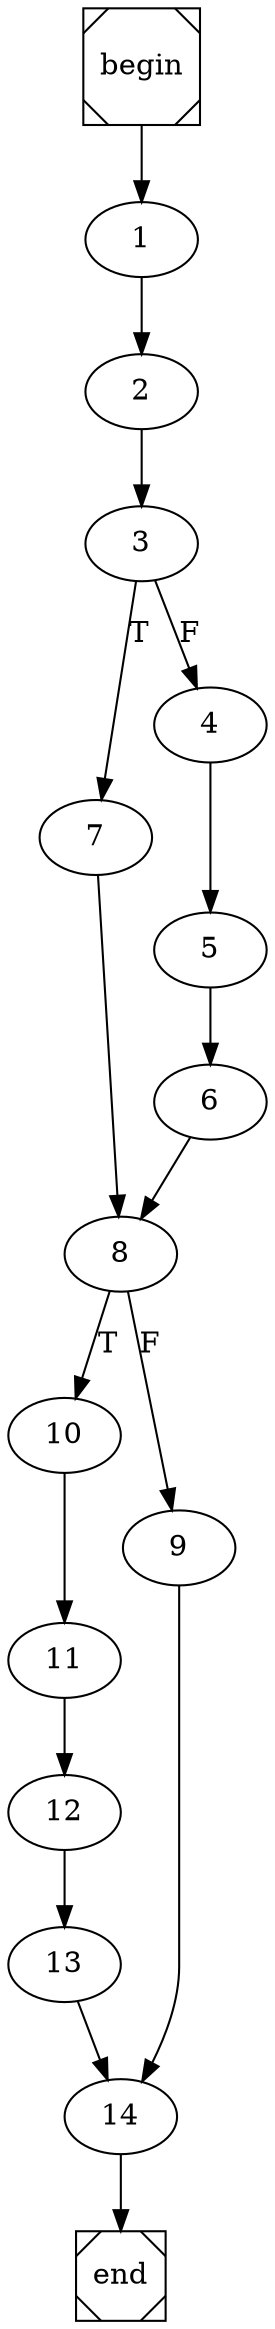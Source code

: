 digraph cfg {
	begin [shape=Msquare];
	end [shape=Msquare];
	begin -> 1;	1 -> 2;	2 -> 3;	3 -> 7[label=T];	3 -> 4[label=F];	4 -> 5;	5 -> 6;	6 -> 8;	7 -> 8;	8 -> 10[label=T];	8 -> 9[label=F];	9 -> 14;	10 -> 11;	11 -> 12;	12 -> 13;	13 -> 14;	14 -> end;}
